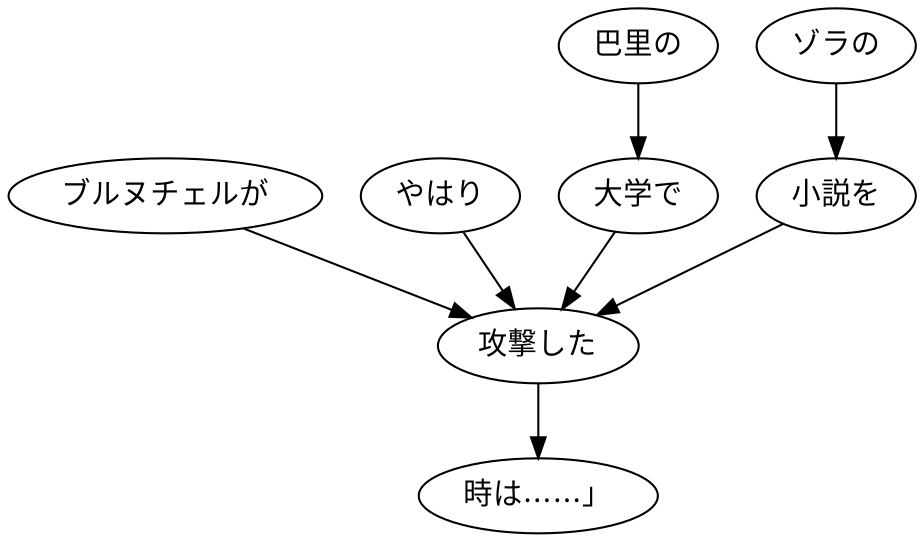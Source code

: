 digraph graph2630 {
	node0 [label="ブルヌチェルが"];
	node1 [label="やはり"];
	node2 [label="巴里の"];
	node3 [label="大学で"];
	node4 [label="ゾラの"];
	node5 [label="小説を"];
	node6 [label="攻撃した"];
	node7 [label="時は……」"];
	node0 -> node6;
	node1 -> node6;
	node2 -> node3;
	node3 -> node6;
	node4 -> node5;
	node5 -> node6;
	node6 -> node7;
}
